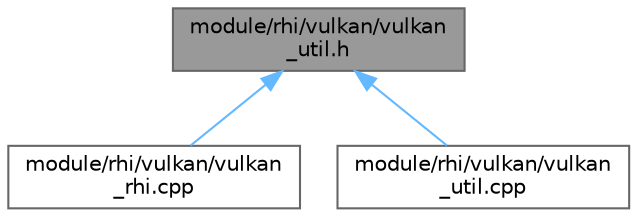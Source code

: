 digraph "module/rhi/vulkan/vulkan_util.h"
{
 // LATEX_PDF_SIZE
  bgcolor="transparent";
  edge [fontname=Helvetica,fontsize=10,labelfontname=Helvetica,labelfontsize=10];
  node [fontname=Helvetica,fontsize=10,shape=box,height=0.2,width=0.4];
  Node1 [id="Node000001",label="module/rhi/vulkan/vulkan\l_util.h",height=0.2,width=0.4,color="gray40", fillcolor="grey60", style="filled", fontcolor="black",tooltip=" "];
  Node1 -> Node2 [id="edge3_Node000001_Node000002",dir="back",color="steelblue1",style="solid",tooltip=" "];
  Node2 [id="Node000002",label="module/rhi/vulkan/vulkan\l_rhi.cpp",height=0.2,width=0.4,color="grey40", fillcolor="white", style="filled",URL="$vulkan__rhi_8cpp.html",tooltip=" "];
  Node1 -> Node3 [id="edge4_Node000001_Node000003",dir="back",color="steelblue1",style="solid",tooltip=" "];
  Node3 [id="Node000003",label="module/rhi/vulkan/vulkan\l_util.cpp",height=0.2,width=0.4,color="grey40", fillcolor="white", style="filled",URL="$vulkan__util_8cpp.html",tooltip=" "];
}
